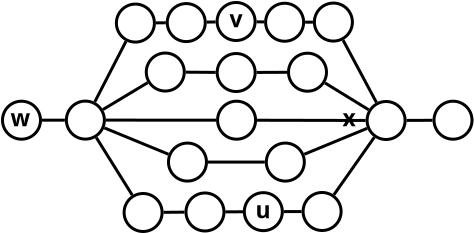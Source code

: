 <?xml version="1.0" encoding="UTF-8"?>
<dia:diagram xmlns:dia="http://www.lysator.liu.se/~alla/dia/">
  <dia:layer name="Background" visible="true" active="true">
    <dia:object type="Standard - Ellipse" version="0" id="O0">
      <dia:attribute name="obj_pos">
        <dia:point val="29.099,30.144"/>
      </dia:attribute>
      <dia:attribute name="obj_bb">
        <dia:rectangle val="29.024,30.069;31.074,32.119"/>
      </dia:attribute>
      <dia:attribute name="elem_corner">
        <dia:point val="29.099,30.144"/>
      </dia:attribute>
      <dia:attribute name="elem_width">
        <dia:real val="1.9"/>
      </dia:attribute>
      <dia:attribute name="elem_height">
        <dia:real val="1.9"/>
      </dia:attribute>
      <dia:attribute name="border_width">
        <dia:real val="0.15"/>
      </dia:attribute>
      <dia:attribute name="aspect">
        <dia:enum val="2"/>
      </dia:attribute>
    </dia:object>
    <dia:object type="Standard - Ellipse" version="0" id="O1">
      <dia:attribute name="obj_pos">
        <dia:point val="27.989,25.642"/>
      </dia:attribute>
      <dia:attribute name="obj_bb">
        <dia:rectangle val="27.914,25.567;29.964,27.617"/>
      </dia:attribute>
      <dia:attribute name="elem_corner">
        <dia:point val="27.989,25.642"/>
      </dia:attribute>
      <dia:attribute name="elem_width">
        <dia:real val="1.9"/>
      </dia:attribute>
      <dia:attribute name="elem_height">
        <dia:real val="1.9"/>
      </dia:attribute>
      <dia:attribute name="border_width">
        <dia:real val="0.15"/>
      </dia:attribute>
      <dia:attribute name="aspect">
        <dia:enum val="2"/>
      </dia:attribute>
    </dia:object>
    <dia:object type="Standard - Ellipse" version="0" id="O2">
      <dia:attribute name="obj_pos">
        <dia:point val="20.8,28.05"/>
      </dia:attribute>
      <dia:attribute name="obj_bb">
        <dia:rectangle val="20.725,27.975;22.775,30.025"/>
      </dia:attribute>
      <dia:attribute name="elem_corner">
        <dia:point val="20.8,28.05"/>
      </dia:attribute>
      <dia:attribute name="elem_width">
        <dia:real val="1.9"/>
      </dia:attribute>
      <dia:attribute name="elem_height">
        <dia:real val="1.9"/>
      </dia:attribute>
      <dia:attribute name="border_width">
        <dia:real val="0.15"/>
      </dia:attribute>
      <dia:attribute name="aspect">
        <dia:enum val="2"/>
      </dia:attribute>
    </dia:object>
    <dia:object type="Standard - Ellipse" version="0" id="O3">
      <dia:attribute name="obj_pos">
        <dia:point val="42.376,28.05"/>
      </dia:attribute>
      <dia:attribute name="obj_bb">
        <dia:rectangle val="42.301,27.975;44.351,30.025"/>
      </dia:attribute>
      <dia:attribute name="elem_corner">
        <dia:point val="42.376,28.05"/>
      </dia:attribute>
      <dia:attribute name="elem_width">
        <dia:real val="1.9"/>
      </dia:attribute>
      <dia:attribute name="elem_height">
        <dia:real val="1.9"/>
      </dia:attribute>
      <dia:attribute name="border_width">
        <dia:real val="0.15"/>
      </dia:attribute>
      <dia:attribute name="show_background">
        <dia:boolean val="false"/>
      </dia:attribute>
      <dia:attribute name="aspect">
        <dia:enum val="2"/>
      </dia:attribute>
    </dia:object>
    <dia:object type="Standard - Ellipse" version="0" id="O4">
      <dia:attribute name="obj_pos">
        <dia:point val="33.991,30.144"/>
      </dia:attribute>
      <dia:attribute name="obj_bb">
        <dia:rectangle val="33.916,30.069;35.966,32.119"/>
      </dia:attribute>
      <dia:attribute name="elem_corner">
        <dia:point val="33.991,30.144"/>
      </dia:attribute>
      <dia:attribute name="elem_width">
        <dia:real val="1.9"/>
      </dia:attribute>
      <dia:attribute name="elem_height">
        <dia:real val="1.9"/>
      </dia:attribute>
      <dia:attribute name="border_width">
        <dia:real val="0.15"/>
      </dia:attribute>
      <dia:attribute name="aspect">
        <dia:enum val="2"/>
      </dia:attribute>
    </dia:object>
    <dia:object type="Standard - Line" version="0" id="O5">
      <dia:attribute name="obj_pos">
        <dia:point val="35.889,30.703"/>
      </dia:attribute>
      <dia:attribute name="obj_bb">
        <dia:rectangle val="35.791,29.308;39.13,30.801"/>
      </dia:attribute>
      <dia:attribute name="conn_endpoints">
        <dia:point val="35.889,30.703"/>
        <dia:point val="39.032,29.406"/>
      </dia:attribute>
      <dia:attribute name="numcp">
        <dia:int val="1"/>
      </dia:attribute>
      <dia:attribute name="line_width">
        <dia:real val="0.15"/>
      </dia:attribute>
      <dia:connections>
        <dia:connection handle="0" to="O4" connection="8"/>
        <dia:connection handle="1" to="O17" connection="8"/>
      </dia:connections>
    </dia:object>
    <dia:object type="Standard - Ellipse" version="0" id="O6">
      <dia:attribute name="obj_pos">
        <dia:point val="31.554,28.05"/>
      </dia:attribute>
      <dia:attribute name="obj_bb">
        <dia:rectangle val="31.479,27.975;33.529,30.025"/>
      </dia:attribute>
      <dia:attribute name="elem_corner">
        <dia:point val="31.554,28.05"/>
      </dia:attribute>
      <dia:attribute name="elem_width">
        <dia:real val="1.9"/>
      </dia:attribute>
      <dia:attribute name="elem_height">
        <dia:real val="1.9"/>
      </dia:attribute>
      <dia:attribute name="border_width">
        <dia:real val="0.15"/>
      </dia:attribute>
      <dia:attribute name="aspect">
        <dia:enum val="2"/>
      </dia:attribute>
    </dia:object>
    <dia:object type="Standard - Line" version="0" id="O7">
      <dia:attribute name="obj_pos">
        <dia:point val="34.866,33.57"/>
      </dia:attribute>
      <dia:attribute name="obj_bb">
        <dia:rectangle val="34.791,33.493;35.83,33.646"/>
      </dia:attribute>
      <dia:attribute name="conn_endpoints">
        <dia:point val="34.866,33.57"/>
        <dia:point val="35.755,33.568"/>
      </dia:attribute>
      <dia:attribute name="numcp">
        <dia:int val="1"/>
      </dia:attribute>
      <dia:attribute name="line_width">
        <dia:real val="0.15"/>
      </dia:attribute>
      <dia:connections>
        <dia:connection handle="0" to="O26" connection="8"/>
        <dia:connection handle="1" to="O29" connection="8"/>
      </dia:connections>
    </dia:object>
    <dia:object type="Standard - Ellipse" version="0" id="O8">
      <dia:attribute name="obj_pos">
        <dia:point val="23.994,28.045"/>
      </dia:attribute>
      <dia:attribute name="obj_bb">
        <dia:rectangle val="23.919,27.97;25.969,30.02"/>
      </dia:attribute>
      <dia:attribute name="elem_corner">
        <dia:point val="23.994,28.045"/>
      </dia:attribute>
      <dia:attribute name="elem_width">
        <dia:real val="1.9"/>
      </dia:attribute>
      <dia:attribute name="elem_height">
        <dia:real val="1.9"/>
      </dia:attribute>
      <dia:attribute name="border_width">
        <dia:real val="0.15"/>
      </dia:attribute>
      <dia:attribute name="aspect">
        <dia:enum val="2"/>
      </dia:attribute>
    </dia:object>
    <dia:object type="Standard - Line" version="0" id="O9">
      <dia:attribute name="obj_pos">
        <dia:point val="25.822,28.467"/>
      </dia:attribute>
      <dia:attribute name="obj_bb">
        <dia:rectangle val="25.719,27.017;28.164,28.57"/>
      </dia:attribute>
      <dia:attribute name="conn_endpoints">
        <dia:point val="25.822,28.467"/>
        <dia:point val="28.061,27.12"/>
      </dia:attribute>
      <dia:attribute name="numcp">
        <dia:int val="1"/>
      </dia:attribute>
      <dia:attribute name="line_width">
        <dia:real val="0.15"/>
      </dia:attribute>
      <dia:connections>
        <dia:connection handle="0" to="O8" connection="8"/>
        <dia:connection handle="1" to="O1" connection="8"/>
      </dia:connections>
    </dia:object>
    <dia:object type="Standard - Line" version="0" id="O10">
      <dia:attribute name="obj_pos">
        <dia:point val="25.969,28.996"/>
      </dia:attribute>
      <dia:attribute name="obj_bb">
        <dia:rectangle val="25.894,28.921;31.554,29.075"/>
      </dia:attribute>
      <dia:attribute name="conn_endpoints">
        <dia:point val="25.969,28.996"/>
        <dia:point val="31.479,29.0"/>
      </dia:attribute>
      <dia:attribute name="numcp">
        <dia:int val="1"/>
      </dia:attribute>
      <dia:attribute name="line_width">
        <dia:real val="0.15"/>
      </dia:attribute>
      <dia:connections>
        <dia:connection handle="0" to="O8" connection="8"/>
        <dia:connection handle="1" to="O6" connection="8"/>
      </dia:connections>
    </dia:object>
    <dia:object type="Standard - Line" version="0" id="O11">
      <dia:attribute name="obj_pos">
        <dia:point val="22.775,28.998"/>
      </dia:attribute>
      <dia:attribute name="obj_bb">
        <dia:rectangle val="22.7,28.922;23.994,29.074"/>
      </dia:attribute>
      <dia:attribute name="conn_endpoints">
        <dia:point val="22.775,28.998"/>
        <dia:point val="23.919,28.997"/>
      </dia:attribute>
      <dia:attribute name="numcp">
        <dia:int val="1"/>
      </dia:attribute>
      <dia:attribute name="line_width">
        <dia:real val="0.15"/>
      </dia:attribute>
      <dia:connections>
        <dia:connection handle="0" to="O2" connection="8"/>
        <dia:connection handle="1" to="O8" connection="8"/>
      </dia:connections>
    </dia:object>
    <dia:object type="Standard - Line" version="0" id="O12">
      <dia:attribute name="obj_pos">
        <dia:point val="33.916,31.094"/>
      </dia:attribute>
      <dia:attribute name="obj_bb">
        <dia:rectangle val="30.999,31.019;33.991,31.169"/>
      </dia:attribute>
      <dia:attribute name="conn_endpoints">
        <dia:point val="33.916,31.094"/>
        <dia:point val="31.074,31.094"/>
      </dia:attribute>
      <dia:attribute name="numcp">
        <dia:int val="1"/>
      </dia:attribute>
      <dia:attribute name="line_width">
        <dia:real val="0.15"/>
      </dia:attribute>
      <dia:connections>
        <dia:connection handle="0" to="O4" connection="8"/>
        <dia:connection handle="1" to="O0" connection="8"/>
      </dia:connections>
    </dia:object>
    <dia:object type="Standard - Line" version="0" id="O13">
      <dia:attribute name="obj_pos">
        <dia:point val="29.101,30.705"/>
      </dia:attribute>
      <dia:attribute name="obj_bb">
        <dia:rectangle val="25.794,29.287;29.199,30.802"/>
      </dia:attribute>
      <dia:attribute name="conn_endpoints">
        <dia:point val="29.101,30.705"/>
        <dia:point val="25.892,29.385"/>
      </dia:attribute>
      <dia:attribute name="numcp">
        <dia:int val="1"/>
      </dia:attribute>
      <dia:attribute name="line_width">
        <dia:real val="0.15"/>
      </dia:attribute>
      <dia:connections>
        <dia:connection handle="0" to="O0" connection="8"/>
        <dia:connection handle="1" to="O8" connection="8"/>
      </dia:connections>
    </dia:object>
    <dia:object type="Standard - Line" version="0" id="O14">
      <dia:attribute name="obj_pos">
        <dia:point val="41.003,29.011"/>
      </dia:attribute>
      <dia:attribute name="obj_bb">
        <dia:rectangle val="40.927,28.929;42.379,29.086"/>
      </dia:attribute>
      <dia:attribute name="conn_endpoints">
        <dia:point val="41.003,29.011"/>
        <dia:point val="42.303,29.005"/>
      </dia:attribute>
      <dia:attribute name="numcp">
        <dia:int val="1"/>
      </dia:attribute>
      <dia:attribute name="line_width">
        <dia:real val="0.15"/>
      </dia:attribute>
      <dia:connections>
        <dia:connection handle="0" to="O17" connection="8"/>
        <dia:connection handle="1" to="O3" connection="8"/>
      </dia:connections>
    </dia:object>
    <dia:object type="Standard - Text" version="1" id="O15">
      <dia:attribute name="obj_pos">
        <dia:point val="21.596,29.244"/>
      </dia:attribute>
      <dia:attribute name="obj_bb">
        <dia:rectangle val="21.596,28.309;21.596,29.482"/>
      </dia:attribute>
      <dia:attribute name="text">
        <dia:composite type="text">
          <dia:attribute name="string">
            <dia:string>##</dia:string>
          </dia:attribute>
          <dia:attribute name="font">
            <dia:font family="sans" style="0" name="Helvetica"/>
          </dia:attribute>
          <dia:attribute name="height">
            <dia:real val="1.259"/>
          </dia:attribute>
          <dia:attribute name="pos">
            <dia:point val="21.596,29.244"/>
          </dia:attribute>
          <dia:attribute name="color">
            <dia:color val="#000000"/>
          </dia:attribute>
          <dia:attribute name="alignment">
            <dia:enum val="0"/>
          </dia:attribute>
        </dia:composite>
      </dia:attribute>
      <dia:attribute name="valign">
        <dia:enum val="3"/>
      </dia:attribute>
    </dia:object>
    <dia:object type="Standard - Text" version="1" id="O16">
      <dia:attribute name="obj_pos">
        <dia:point val="21.2,29.3"/>
      </dia:attribute>
      <dia:attribute name="obj_bb">
        <dia:rectangle val="21.2,28.199;43.834,29.64"/>
      </dia:attribute>
      <dia:attribute name="text">
        <dia:composite type="text">
          <dia:attribute name="string">
            <dia:string>#w                                                    x#</dia:string>
          </dia:attribute>
          <dia:attribute name="font">
            <dia:font family="sans" style="80" name="Helvetica-Bold"/>
          </dia:attribute>
          <dia:attribute name="height">
            <dia:real val="1.435"/>
          </dia:attribute>
          <dia:attribute name="pos">
            <dia:point val="21.2,29.3"/>
          </dia:attribute>
          <dia:attribute name="color">
            <dia:color val="#000000"/>
          </dia:attribute>
          <dia:attribute name="alignment">
            <dia:enum val="0"/>
          </dia:attribute>
        </dia:composite>
      </dia:attribute>
      <dia:attribute name="valign">
        <dia:enum val="3"/>
      </dia:attribute>
    </dia:object>
    <dia:object type="Standard - Ellipse" version="0" id="O17">
      <dia:attribute name="obj_pos">
        <dia:point val="39.03,28.065"/>
      </dia:attribute>
      <dia:attribute name="obj_bb">
        <dia:rectangle val="38.955,27.99;41.005,30.04"/>
      </dia:attribute>
      <dia:attribute name="elem_corner">
        <dia:point val="39.03,28.065"/>
      </dia:attribute>
      <dia:attribute name="elem_width">
        <dia:real val="1.9"/>
      </dia:attribute>
      <dia:attribute name="elem_height">
        <dia:real val="1.9"/>
      </dia:attribute>
      <dia:attribute name="border_width">
        <dia:real val="0.15"/>
      </dia:attribute>
      <dia:attribute name="aspect">
        <dia:enum val="2"/>
      </dia:attribute>
    </dia:object>
    <dia:object type="Standard - Line" version="0" id="O18">
      <dia:attribute name="obj_pos">
        <dia:point val="33.528,29.002"/>
      </dia:attribute>
      <dia:attribute name="obj_bb">
        <dia:rectangle val="33.453,28.927;39.031,29.088"/>
      </dia:attribute>
      <dia:attribute name="conn_endpoints">
        <dia:point val="33.528,29.002"/>
        <dia:point val="38.956,29.013"/>
      </dia:attribute>
      <dia:attribute name="numcp">
        <dia:int val="1"/>
      </dia:attribute>
      <dia:attribute name="line_width">
        <dia:real val="0.15"/>
      </dia:attribute>
      <dia:connections>
        <dia:connection handle="0" to="O6" connection="8"/>
        <dia:connection handle="1" to="O17" connection="8"/>
      </dia:connections>
    </dia:object>
    <dia:object type="Standard - Ellipse" version="0" id="O19">
      <dia:attribute name="obj_pos">
        <dia:point val="31.533,25.666"/>
      </dia:attribute>
      <dia:attribute name="obj_bb">
        <dia:rectangle val="31.458,25.591;33.508,27.641"/>
      </dia:attribute>
      <dia:attribute name="elem_corner">
        <dia:point val="31.533,25.666"/>
      </dia:attribute>
      <dia:attribute name="elem_width">
        <dia:real val="1.9"/>
      </dia:attribute>
      <dia:attribute name="elem_height">
        <dia:real val="1.9"/>
      </dia:attribute>
      <dia:attribute name="border_width">
        <dia:real val="0.15"/>
      </dia:attribute>
      <dia:attribute name="aspect">
        <dia:enum val="2"/>
      </dia:attribute>
    </dia:object>
    <dia:object type="Standard - Ellipse" version="0" id="O20">
      <dia:attribute name="obj_pos">
        <dia:point val="35.1,25.65"/>
      </dia:attribute>
      <dia:attribute name="obj_bb">
        <dia:rectangle val="35.025,25.575;37.075,27.625"/>
      </dia:attribute>
      <dia:attribute name="elem_corner">
        <dia:point val="35.1,25.65"/>
      </dia:attribute>
      <dia:attribute name="elem_width">
        <dia:real val="1.9"/>
      </dia:attribute>
      <dia:attribute name="elem_height">
        <dia:real val="1.9"/>
      </dia:attribute>
      <dia:attribute name="border_width">
        <dia:real val="0.15"/>
      </dia:attribute>
      <dia:attribute name="aspect">
        <dia:enum val="2"/>
      </dia:attribute>
    </dia:object>
    <dia:object type="Standard - Line" version="0" id="O21">
      <dia:attribute name="obj_pos">
        <dia:point val="36.924,27.137"/>
      </dia:attribute>
      <dia:attribute name="obj_bb">
        <dia:rectangle val="36.82,27.034;39.21,28.581"/>
      </dia:attribute>
      <dia:attribute name="conn_endpoints">
        <dia:point val="36.924,27.137"/>
        <dia:point val="39.106,28.478"/>
      </dia:attribute>
      <dia:attribute name="numcp">
        <dia:int val="1"/>
      </dia:attribute>
      <dia:attribute name="line_width">
        <dia:real val="0.15"/>
      </dia:attribute>
      <dia:connections>
        <dia:connection handle="0" to="O20" connection="8"/>
        <dia:connection handle="1" to="O17" connection="8"/>
      </dia:connections>
    </dia:object>
    <dia:object type="Standard - Line" version="0" id="O22">
      <dia:attribute name="obj_pos">
        <dia:point val="35.025,26.605"/>
      </dia:attribute>
      <dia:attribute name="obj_bb">
        <dia:rectangle val="33.432,26.529;35.1,26.687"/>
      </dia:attribute>
      <dia:attribute name="conn_endpoints">
        <dia:point val="35.025,26.605"/>
        <dia:point val="33.508,26.611"/>
      </dia:attribute>
      <dia:attribute name="numcp">
        <dia:int val="1"/>
      </dia:attribute>
      <dia:attribute name="line_width">
        <dia:real val="0.15"/>
      </dia:attribute>
      <dia:connections>
        <dia:connection handle="0" to="O20" connection="8"/>
        <dia:connection handle="1" to="O19" connection="8"/>
      </dia:connections>
    </dia:object>
    <dia:object type="Standard - Line" version="0" id="O23">
      <dia:attribute name="obj_pos">
        <dia:point val="31.458,26.609"/>
      </dia:attribute>
      <dia:attribute name="obj_bb">
        <dia:rectangle val="29.888,26.523;31.533,26.685"/>
      </dia:attribute>
      <dia:attribute name="conn_endpoints">
        <dia:point val="31.458,26.609"/>
        <dia:point val="29.964,26.599"/>
      </dia:attribute>
      <dia:attribute name="numcp">
        <dia:int val="1"/>
      </dia:attribute>
      <dia:attribute name="line_width">
        <dia:real val="0.15"/>
      </dia:attribute>
      <dia:connections>
        <dia:connection handle="0" to="O19" connection="8"/>
        <dia:connection handle="1" to="O1" connection="8"/>
      </dia:connections>
    </dia:object>
    <dia:object type="Standard - Ellipse" version="0" id="O24">
      <dia:attribute name="obj_pos">
        <dia:point val="26.88,32.665"/>
      </dia:attribute>
      <dia:attribute name="obj_bb">
        <dia:rectangle val="26.805,32.59;28.855,34.64"/>
      </dia:attribute>
      <dia:attribute name="elem_corner">
        <dia:point val="26.88,32.665"/>
      </dia:attribute>
      <dia:attribute name="elem_width">
        <dia:real val="1.9"/>
      </dia:attribute>
      <dia:attribute name="elem_height">
        <dia:real val="1.9"/>
      </dia:attribute>
      <dia:attribute name="border_width">
        <dia:real val="0.15"/>
      </dia:attribute>
      <dia:attribute name="aspect">
        <dia:enum val="2"/>
      </dia:attribute>
    </dia:object>
    <dia:object type="Standard - Ellipse" version="0" id="O25">
      <dia:attribute name="obj_pos">
        <dia:point val="29.974,32.639"/>
      </dia:attribute>
      <dia:attribute name="obj_bb">
        <dia:rectangle val="29.898,32.564;31.948,34.614"/>
      </dia:attribute>
      <dia:attribute name="elem_corner">
        <dia:point val="29.974,32.639"/>
      </dia:attribute>
      <dia:attribute name="elem_width">
        <dia:real val="1.9"/>
      </dia:attribute>
      <dia:attribute name="elem_height">
        <dia:real val="1.9"/>
      </dia:attribute>
      <dia:attribute name="border_width">
        <dia:real val="0.15"/>
      </dia:attribute>
      <dia:attribute name="aspect">
        <dia:enum val="2"/>
      </dia:attribute>
    </dia:object>
    <dia:object type="Standard - Ellipse" version="0" id="O26">
      <dia:attribute name="obj_pos">
        <dia:point val="32.891,32.623"/>
      </dia:attribute>
      <dia:attribute name="obj_bb">
        <dia:rectangle val="32.816,32.548;34.866,34.598"/>
      </dia:attribute>
      <dia:attribute name="elem_corner">
        <dia:point val="32.891,32.623"/>
      </dia:attribute>
      <dia:attribute name="elem_width">
        <dia:real val="1.9"/>
      </dia:attribute>
      <dia:attribute name="elem_height">
        <dia:real val="1.9"/>
      </dia:attribute>
      <dia:attribute name="border_width">
        <dia:real val="0.15"/>
      </dia:attribute>
      <dia:attribute name="aspect">
        <dia:enum val="2"/>
      </dia:attribute>
    </dia:object>
    <dia:object type="Standard - Line" version="0" id="O27">
      <dia:attribute name="obj_pos">
        <dia:point val="32.827,33.579"/>
      </dia:attribute>
      <dia:attribute name="obj_bb">
        <dia:rectangle val="31.862,33.503;32.902,33.659"/>
      </dia:attribute>
      <dia:attribute name="conn_endpoints">
        <dia:point val="32.827,33.579"/>
        <dia:point val="31.938,33.584"/>
      </dia:attribute>
      <dia:attribute name="numcp">
        <dia:int val="1"/>
      </dia:attribute>
      <dia:attribute name="line_width">
        <dia:real val="0.15"/>
      </dia:attribute>
      <dia:connections>
        <dia:connection handle="0" to="O26" connection="8"/>
        <dia:connection handle="1" to="O25" connection="8"/>
      </dia:connections>
    </dia:object>
    <dia:object type="Standard - Line" version="0" id="O28">
      <dia:attribute name="obj_pos">
        <dia:point val="29.899,33.598"/>
      </dia:attribute>
      <dia:attribute name="obj_bb">
        <dia:rectangle val="28.779,33.522;29.974,33.682"/>
      </dia:attribute>
      <dia:attribute name="conn_endpoints">
        <dia:point val="29.899,33.598"/>
        <dia:point val="28.855,33.606"/>
      </dia:attribute>
      <dia:attribute name="numcp">
        <dia:int val="1"/>
      </dia:attribute>
      <dia:attribute name="line_width">
        <dia:real val="0.15"/>
      </dia:attribute>
      <dia:connections>
        <dia:connection handle="0" to="O25" connection="8"/>
        <dia:connection handle="1" to="O24" connection="8"/>
      </dia:connections>
    </dia:object>
    <dia:object type="Standard - Ellipse" version="0" id="O29">
      <dia:attribute name="obj_pos">
        <dia:point val="35.83,32.615"/>
      </dia:attribute>
      <dia:attribute name="obj_bb">
        <dia:rectangle val="35.755,32.54;37.805,34.59"/>
      </dia:attribute>
      <dia:attribute name="elem_corner">
        <dia:point val="35.83,32.615"/>
      </dia:attribute>
      <dia:attribute name="elem_width">
        <dia:real val="1.9"/>
      </dia:attribute>
      <dia:attribute name="elem_height">
        <dia:real val="1.9"/>
      </dia:attribute>
      <dia:attribute name="border_width">
        <dia:real val="0.15"/>
      </dia:attribute>
      <dia:attribute name="aspect">
        <dia:enum val="2"/>
      </dia:attribute>
    </dia:object>
    <dia:object type="Standard - Line" version="0" id="O30">
      <dia:attribute name="obj_pos">
        <dia:point val="27.287,32.746"/>
      </dia:attribute>
      <dia:attribute name="obj_bb">
        <dia:rectangle val="25.384,29.761;27.39,32.849"/>
      </dia:attribute>
      <dia:attribute name="conn_endpoints">
        <dia:point val="27.287,32.746"/>
        <dia:point val="25.487,29.864"/>
      </dia:attribute>
      <dia:attribute name="numcp">
        <dia:int val="1"/>
      </dia:attribute>
      <dia:attribute name="line_width">
        <dia:real val="0.15"/>
      </dia:attribute>
      <dia:connections>
        <dia:connection handle="0" to="O24" connection="8"/>
        <dia:connection handle="1" to="O8" connection="8"/>
      </dia:connections>
    </dia:object>
    <dia:object type="Standard - Line" version="0" id="O31">
      <dia:attribute name="obj_pos">
        <dia:point val="37.37,32.727"/>
      </dia:attribute>
      <dia:attribute name="obj_bb">
        <dia:rectangle val="37.265,29.749;39.495,32.831"/>
      </dia:attribute>
      <dia:attribute name="conn_endpoints">
        <dia:point val="37.37,32.727"/>
        <dia:point val="39.391,29.853"/>
      </dia:attribute>
      <dia:attribute name="numcp">
        <dia:int val="1"/>
      </dia:attribute>
      <dia:attribute name="line_width">
        <dia:real val="0.15"/>
      </dia:attribute>
      <dia:connections>
        <dia:connection handle="0" to="O29" connection="8"/>
        <dia:connection handle="1" to="O17" connection="8"/>
      </dia:connections>
    </dia:object>
    <dia:object type="Standard - Line" version="0" id="O32">
      <dia:attribute name="obj_pos">
        <dia:point val="35.93,24.099"/>
      </dia:attribute>
      <dia:attribute name="obj_bb">
        <dia:rectangle val="35.855,24.023;36.395,24.174"/>
      </dia:attribute>
      <dia:attribute name="conn_endpoints">
        <dia:point val="35.93,24.099"/>
        <dia:point val="36.32,24.098"/>
      </dia:attribute>
      <dia:attribute name="numcp">
        <dia:int val="1"/>
      </dia:attribute>
      <dia:attribute name="line_width">
        <dia:real val="0.15"/>
      </dia:attribute>
      <dia:connections>
        <dia:connection handle="0" to="O35" connection="8"/>
        <dia:connection handle="1" to="O38" connection="8"/>
      </dia:connections>
    </dia:object>
    <dia:object type="Standard - Ellipse" version="0" id="O33">
      <dia:attribute name="obj_pos">
        <dia:point val="26.495,23.194"/>
      </dia:attribute>
      <dia:attribute name="obj_bb">
        <dia:rectangle val="26.42,23.119;28.47,25.169"/>
      </dia:attribute>
      <dia:attribute name="elem_corner">
        <dia:point val="26.495,23.194"/>
      </dia:attribute>
      <dia:attribute name="elem_width">
        <dia:real val="1.9"/>
      </dia:attribute>
      <dia:attribute name="elem_height">
        <dia:real val="1.9"/>
      </dia:attribute>
      <dia:attribute name="border_width">
        <dia:real val="0.15"/>
      </dia:attribute>
      <dia:attribute name="aspect">
        <dia:enum val="2"/>
      </dia:attribute>
    </dia:object>
    <dia:object type="Standard - Ellipse" version="0" id="O34">
      <dia:attribute name="obj_pos">
        <dia:point val="29.038,23.169"/>
      </dia:attribute>
      <dia:attribute name="obj_bb">
        <dia:rectangle val="28.963,23.094;31.013,25.144"/>
      </dia:attribute>
      <dia:attribute name="elem_corner">
        <dia:point val="29.038,23.169"/>
      </dia:attribute>
      <dia:attribute name="elem_width">
        <dia:real val="1.9"/>
      </dia:attribute>
      <dia:attribute name="elem_height">
        <dia:real val="1.9"/>
      </dia:attribute>
      <dia:attribute name="border_width">
        <dia:real val="0.15"/>
      </dia:attribute>
      <dia:attribute name="aspect">
        <dia:enum val="2"/>
      </dia:attribute>
    </dia:object>
    <dia:object type="Standard - Ellipse" version="0" id="O35">
      <dia:attribute name="obj_pos">
        <dia:point val="33.956,23.152"/>
      </dia:attribute>
      <dia:attribute name="obj_bb">
        <dia:rectangle val="33.881,23.078;35.931,25.128"/>
      </dia:attribute>
      <dia:attribute name="elem_corner">
        <dia:point val="33.956,23.152"/>
      </dia:attribute>
      <dia:attribute name="elem_width">
        <dia:real val="1.9"/>
      </dia:attribute>
      <dia:attribute name="elem_height">
        <dia:real val="1.9"/>
      </dia:attribute>
      <dia:attribute name="border_width">
        <dia:real val="0.15"/>
      </dia:attribute>
      <dia:attribute name="aspect">
        <dia:enum val="2"/>
      </dia:attribute>
    </dia:object>
    <dia:object type="Standard - Line" version="0" id="O36">
      <dia:attribute name="obj_pos">
        <dia:point val="31.455,24.087"/>
      </dia:attribute>
      <dia:attribute name="obj_bb">
        <dia:rectangle val="30.937,24.011;31.532,24.173"/>
      </dia:attribute>
      <dia:attribute name="conn_endpoints">
        <dia:point val="31.455,24.087"/>
        <dia:point val="31.013,24.097"/>
      </dia:attribute>
      <dia:attribute name="numcp">
        <dia:int val="1"/>
      </dia:attribute>
      <dia:attribute name="line_width">
        <dia:real val="0.15"/>
      </dia:attribute>
      <dia:connections>
        <dia:connection handle="0" to="O41" connection="8"/>
        <dia:connection handle="1" to="O34" connection="8"/>
      </dia:connections>
    </dia:object>
    <dia:object type="Standard - Line" version="0" id="O37">
      <dia:attribute name="obj_pos">
        <dia:point val="28.964,24.129"/>
      </dia:attribute>
      <dia:attribute name="obj_bb">
        <dia:rectangle val="28.394,24.053;29.039,24.21"/>
      </dia:attribute>
      <dia:attribute name="conn_endpoints">
        <dia:point val="28.964,24.129"/>
        <dia:point val="28.469,24.134"/>
      </dia:attribute>
      <dia:attribute name="numcp">
        <dia:int val="1"/>
      </dia:attribute>
      <dia:attribute name="line_width">
        <dia:real val="0.15"/>
      </dia:attribute>
      <dia:connections>
        <dia:connection handle="0" to="O34" connection="8"/>
        <dia:connection handle="1" to="O33" connection="8"/>
      </dia:connections>
    </dia:object>
    <dia:object type="Standard - Ellipse" version="0" id="O38">
      <dia:attribute name="obj_pos">
        <dia:point val="36.395,23.144"/>
      </dia:attribute>
      <dia:attribute name="obj_bb">
        <dia:rectangle val="36.32,23.069;38.37,25.119"/>
      </dia:attribute>
      <dia:attribute name="elem_corner">
        <dia:point val="36.395,23.144"/>
      </dia:attribute>
      <dia:attribute name="elem_width">
        <dia:real val="1.9"/>
      </dia:attribute>
      <dia:attribute name="elem_height">
        <dia:real val="1.9"/>
      </dia:attribute>
      <dia:attribute name="border_width">
        <dia:real val="0.15"/>
      </dia:attribute>
      <dia:attribute name="aspect">
        <dia:enum val="2"/>
      </dia:attribute>
    </dia:object>
    <dia:object type="Standard - Line" version="0" id="O39">
      <dia:attribute name="obj_pos">
        <dia:point val="26.975,25.055"/>
      </dia:attribute>
      <dia:attribute name="obj_bb">
        <dia:rectangle val="25.312,24.954;27.076,28.186"/>
      </dia:attribute>
      <dia:attribute name="conn_endpoints">
        <dia:point val="26.975,25.055"/>
        <dia:point val="25.413,28.084"/>
      </dia:attribute>
      <dia:attribute name="numcp">
        <dia:int val="1"/>
      </dia:attribute>
      <dia:attribute name="line_width">
        <dia:real val="0.15"/>
      </dia:attribute>
      <dia:connections>
        <dia:connection handle="0" to="O33" connection="8"/>
        <dia:connection handle="1" to="O8" connection="8"/>
      </dia:connections>
    </dia:object>
    <dia:object type="Standard - Line" version="0" id="O40">
      <dia:attribute name="obj_pos">
        <dia:point val="37.829,24.998"/>
      </dia:attribute>
      <dia:attribute name="obj_bb">
        <dia:rectangle val="37.727,24.896;39.597,28.213"/>
      </dia:attribute>
      <dia:attribute name="conn_endpoints">
        <dia:point val="37.829,24.998"/>
        <dia:point val="39.496,28.111"/>
      </dia:attribute>
      <dia:attribute name="numcp">
        <dia:int val="1"/>
      </dia:attribute>
      <dia:attribute name="line_width">
        <dia:real val="0.15"/>
      </dia:attribute>
      <dia:connections>
        <dia:connection handle="0" to="O38" connection="8"/>
        <dia:connection handle="1" to="O17" connection="8"/>
      </dia:connections>
    </dia:object>
    <dia:object type="Standard - Ellipse" version="0" id="O41">
      <dia:attribute name="obj_pos">
        <dia:point val="31.53,23.115"/>
      </dia:attribute>
      <dia:attribute name="obj_bb">
        <dia:rectangle val="31.455,23.04;33.505,25.09"/>
      </dia:attribute>
      <dia:attribute name="elem_corner">
        <dia:point val="31.53,23.115"/>
      </dia:attribute>
      <dia:attribute name="elem_width">
        <dia:real val="1.9"/>
      </dia:attribute>
      <dia:attribute name="elem_height">
        <dia:real val="1.9"/>
      </dia:attribute>
      <dia:attribute name="border_width">
        <dia:real val="0.15"/>
      </dia:attribute>
      <dia:attribute name="aspect">
        <dia:enum val="2"/>
      </dia:attribute>
    </dia:object>
    <dia:object type="Standard - Line" version="0" id="O42">
      <dia:attribute name="obj_pos">
        <dia:point val="33.505,24.081"/>
      </dia:attribute>
      <dia:attribute name="obj_bb">
        <dia:rectangle val="33.428,24.005;33.957,24.163"/>
      </dia:attribute>
      <dia:attribute name="conn_endpoints">
        <dia:point val="33.505,24.081"/>
        <dia:point val="33.881,24.087"/>
      </dia:attribute>
      <dia:attribute name="numcp">
        <dia:int val="1"/>
      </dia:attribute>
      <dia:attribute name="line_width">
        <dia:real val="0.15"/>
      </dia:attribute>
      <dia:connections>
        <dia:connection handle="0" to="O41" connection="8"/>
        <dia:connection handle="1" to="O35" connection="8"/>
      </dia:connections>
    </dia:object>
    <dia:object type="Standard - Text" version="1" id="O43">
      <dia:attribute name="obj_pos">
        <dia:point val="32.155,24.358"/>
      </dia:attribute>
      <dia:attribute name="obj_bb">
        <dia:rectangle val="32.155,23.29;32.903,31.805"/>
      </dia:attribute>
      <dia:attribute name="text">
        <dia:composite type="text">
          <dia:attribute name="string">
            <dia:string>#v




#</dia:string>
          </dia:attribute>
          <dia:attribute name="font">
            <dia:font family="sans" style="80" name="Helvetica-Bold"/>
          </dia:attribute>
          <dia:attribute name="height">
            <dia:real val="1.435"/>
          </dia:attribute>
          <dia:attribute name="pos">
            <dia:point val="32.155,24.358"/>
          </dia:attribute>
          <dia:attribute name="color">
            <dia:color val="#000000"/>
          </dia:attribute>
          <dia:attribute name="alignment">
            <dia:enum val="0"/>
          </dia:attribute>
        </dia:composite>
      </dia:attribute>
      <dia:attribute name="valign">
        <dia:enum val="3"/>
      </dia:attribute>
    </dia:object>
    <dia:object type="Standard - Text" version="1" id="O44">
      <dia:attribute name="obj_pos">
        <dia:point val="33.455,33.907"/>
      </dia:attribute>
      <dia:attribute name="obj_bb">
        <dia:rectangle val="33.455,32.84;34.273,34.18"/>
      </dia:attribute>
      <dia:attribute name="text">
        <dia:composite type="text">
          <dia:attribute name="string">
            <dia:string>#u#</dia:string>
          </dia:attribute>
          <dia:attribute name="font">
            <dia:font family="sans" style="80" name="Helvetica-Bold"/>
          </dia:attribute>
          <dia:attribute name="height">
            <dia:real val="1.435"/>
          </dia:attribute>
          <dia:attribute name="pos">
            <dia:point val="33.455,33.907"/>
          </dia:attribute>
          <dia:attribute name="color">
            <dia:color val="#000000"/>
          </dia:attribute>
          <dia:attribute name="alignment">
            <dia:enum val="0"/>
          </dia:attribute>
        </dia:composite>
      </dia:attribute>
      <dia:attribute name="valign">
        <dia:enum val="3"/>
      </dia:attribute>
    </dia:object>
  </dia:layer>
</dia:diagram>
